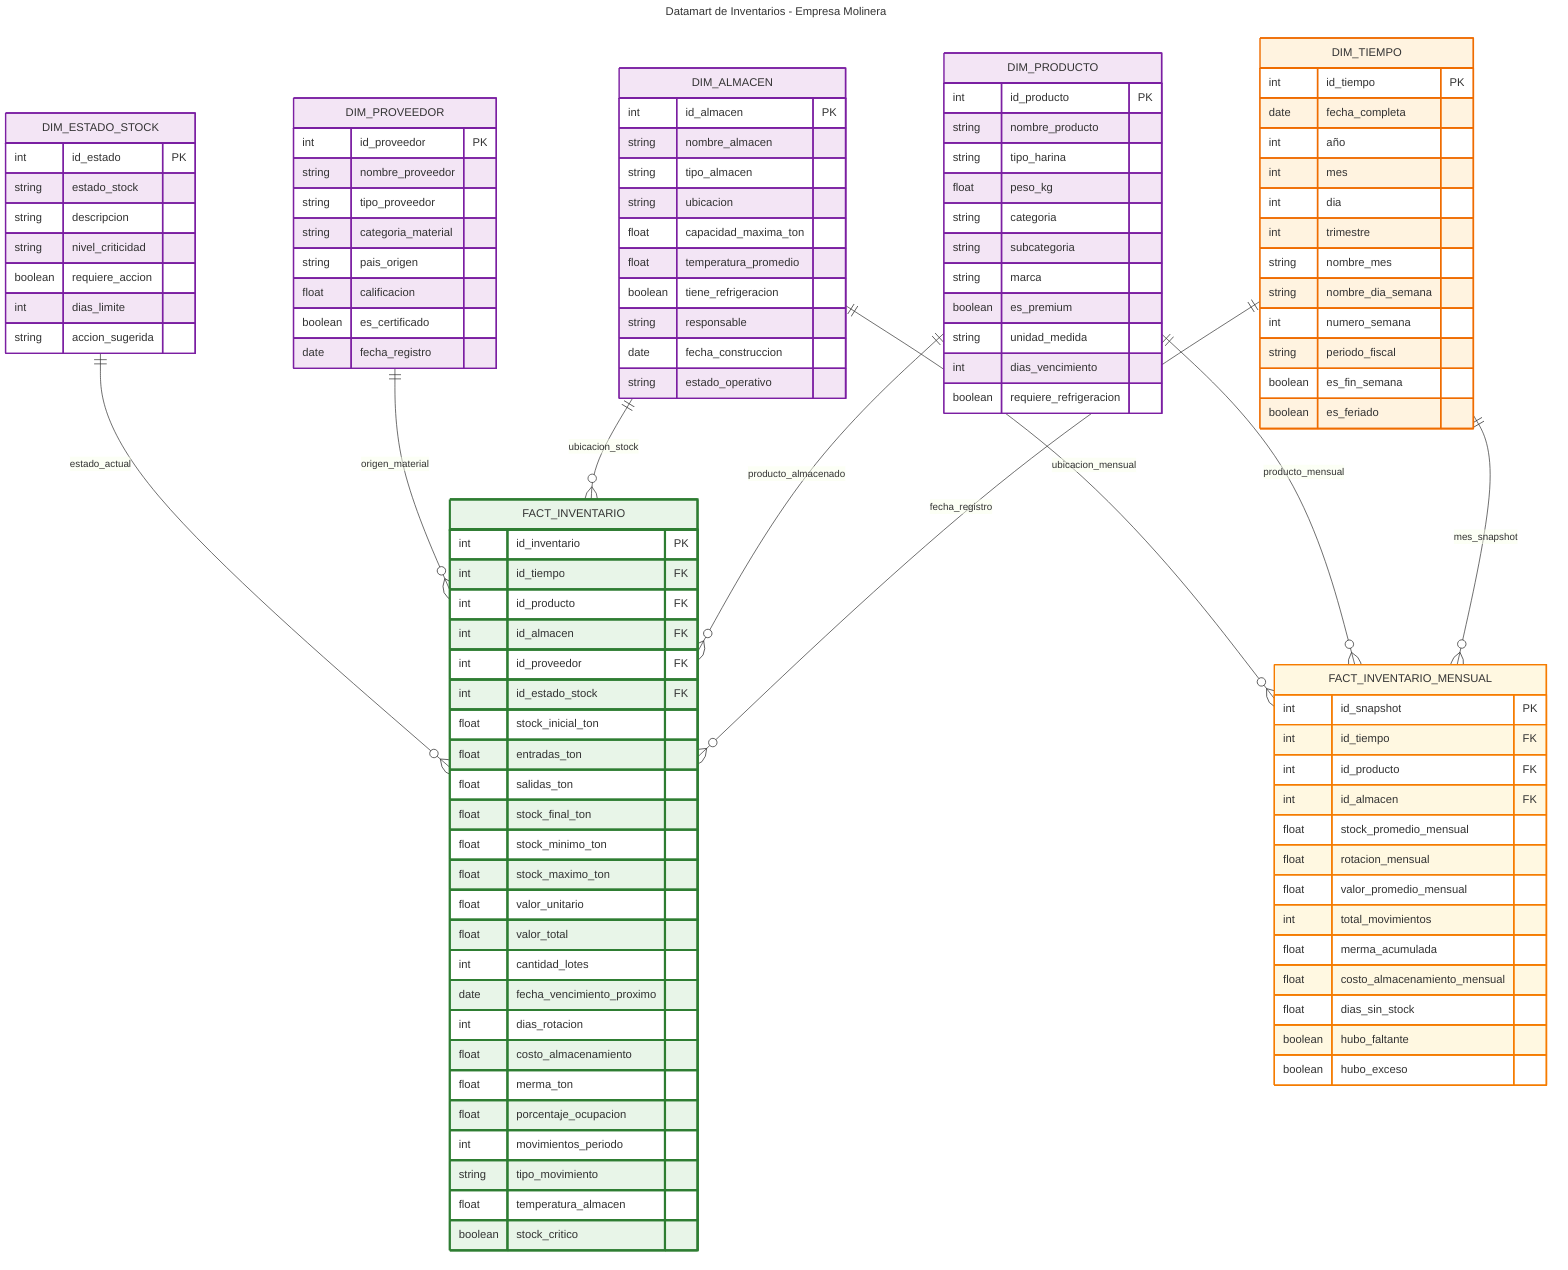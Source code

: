 ---
title: "Datamart de Inventarios - Empresa Molinera"
---
erDiagram
    %% Dimensiones
    DIM_TIEMPO {
        int id_tiempo PK
        date fecha_completa
        int año
        int mes
        int dia
        int trimestre
        string nombre_mes
        string nombre_dia_semana
        int numero_semana
        string periodo_fiscal
        boolean es_fin_semana
        boolean es_feriado
    }

    DIM_PRODUCTO {
        int id_producto PK
        string nombre_producto
        string tipo_harina
        float peso_kg
        string categoria
        string subcategoria
        string marca
        boolean es_premium
        string unidad_medida
        int dias_vencimiento
        boolean requiere_refrigeracion
    }

    DIM_ALMACEN {
        int id_almacen PK
        string nombre_almacen
        string tipo_almacen
        string ubicacion
        float capacidad_maxima_ton
        float temperatura_promedio
        boolean tiene_refrigeracion
        string responsable
        date fecha_construccion
        string estado_operativo
    }

    DIM_PROVEEDOR {
        int id_proveedor PK
        string nombre_proveedor
        string tipo_proveedor
        string categoria_material
        string pais_origen
        float calificacion
        boolean es_certificado
        date fecha_registro
    }

    DIM_ESTADO_STOCK {
        int id_estado PK
        string estado_stock
        string descripcion
        string nivel_criticidad
        boolean requiere_accion
        int dias_limite
        string accion_sugerida
    }

    %% Tabla de Hechos
    FACT_INVENTARIO {
        int id_inventario PK
        int id_tiempo FK
        int id_producto FK
        int id_almacen FK
        int id_proveedor FK
        int id_estado_stock FK
        float stock_inicial_ton
        float entradas_ton
        float salidas_ton
        float stock_final_ton
        float stock_minimo_ton
        float stock_maximo_ton
        float valor_unitario
        float valor_total
        int cantidad_lotes
        date fecha_vencimiento_proximo
        int dias_rotacion
        float costo_almacenamiento
        float merma_ton
        float porcentaje_ocupacion
        int movimientos_periodo
        string tipo_movimiento
        float temperatura_almacen
        boolean stock_critico
    }

    %% Tabla de Hechos Agregada - Snapshot Mensual
    FACT_INVENTARIO_MENSUAL {
        int id_snapshot PK
        int id_tiempo FK
        int id_producto FK
        int id_almacen FK
        float stock_promedio_mensual
        float rotacion_mensual
        float valor_promedio_mensual
        int total_movimientos
        float merma_acumulada
        float costo_almacenamiento_mensual
        float dias_sin_stock
        boolean hubo_faltante
        boolean hubo_exceso
    }

    %% Relaciones
    DIM_TIEMPO ||--o{ FACT_INVENTARIO : "fecha_registro"
    DIM_TIEMPO ||--o{ FACT_INVENTARIO_MENSUAL : "mes_snapshot"
    DIM_PRODUCTO ||--o{ FACT_INVENTARIO : "producto_almacenado"
    DIM_PRODUCTO ||--o{ FACT_INVENTARIO_MENSUAL : "producto_mensual"
    DIM_ALMACEN ||--o{ FACT_INVENTARIO : "ubicacion_stock"
    DIM_ALMACEN ||--o{ FACT_INVENTARIO_MENSUAL : "ubicacion_mensual"
    DIM_PROVEEDOR ||--o{ FACT_INVENTARIO : "origen_material"
    DIM_ESTADO_STOCK ||--o{ FACT_INVENTARIO : "estado_actual"

    %% Styling
    classDef factTable fill:#e8f5e8,stroke:#2e7d32,stroke-width:3px
    classDef dimTable fill:#f3e5f5,stroke:#7b1fa2,stroke-width:2px
    classDef timeTable fill:#fff3e0,stroke:#ef6c00,stroke-width:2px
    classDef aggregateTable fill:#fff8e1,stroke:#f57c00,stroke-width:2px

    class FACT_INVENTARIO factTable
    class FACT_INVENTARIO_MENSUAL aggregateTable
    class DIM_PRODUCTO,DIM_ALMACEN,DIM_PROVEEDOR,DIM_ESTADO_STOCK dimTable
    class DIM_TIEMPO timeTable